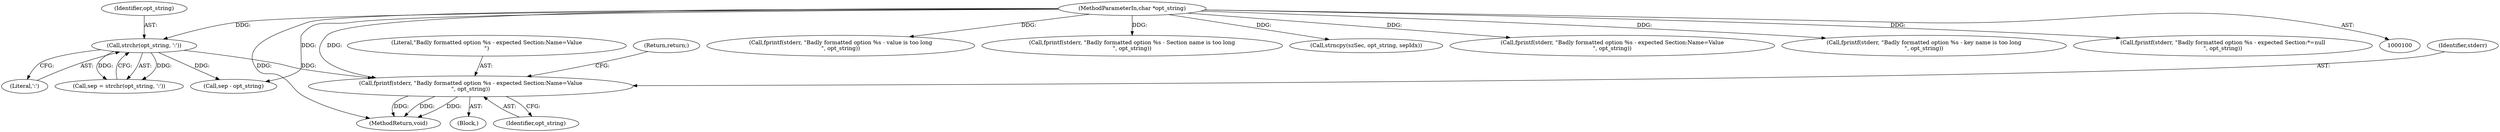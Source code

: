 digraph "0_gpac_35ab4475a7df9b2a4bcab235e379c0c3ec543658_2@API" {
"1000117" [label="(Call,fprintf(stderr, \"Badly formatted option %s - expected Section:Name=Value\n\", opt_string))"];
"1000110" [label="(Call,strchr(opt_string, ':'))"];
"1000101" [label="(MethodParameterIn,char *opt_string)"];
"1000116" [label="(Block,)"];
"1000201" [label="(Call,fprintf(stderr, \"Badly formatted option %s - value is too long\n\", opt_string))"];
"1000117" [label="(Call,fprintf(stderr, \"Badly formatted option %s - expected Section:Name=Value\n\", opt_string))"];
"1000252" [label="(MethodReturn,void)"];
"1000119" [label="(Literal,\"Badly formatted option %s - expected Section:Name=Value\n\")"];
"1000135" [label="(Call,fprintf(stderr, \"Badly formatted option %s - Section name is too long\n\", opt_string))"];
"1000121" [label="(Return,return;)"];
"1000120" [label="(Identifier,opt_string)"];
"1000112" [label="(Literal,':')"];
"1000110" [label="(Call,strchr(opt_string, ':'))"];
"1000101" [label="(MethodParameterIn,char *opt_string)"];
"1000111" [label="(Identifier,opt_string)"];
"1000140" [label="(Call,strncpy(szSec, opt_string, sepIdx))"];
"1000160" [label="(Call,fprintf(stderr, \"Badly formatted option %s - expected Section:Name=Value\n\", opt_string))"];
"1000178" [label="(Call,fprintf(stderr, \"Badly formatted option %s - key name is too long\n\", opt_string))"];
"1000222" [label="(Call,fprintf(stderr, \"Badly formatted option %s - expected Section:*=null\n\", opt_string))"];
"1000108" [label="(Call,sep = strchr(opt_string, ':'))"];
"1000118" [label="(Identifier,stderr)"];
"1000126" [label="(Call,sep - opt_string)"];
"1000117" -> "1000116"  [label="AST: "];
"1000117" -> "1000120"  [label="CFG: "];
"1000118" -> "1000117"  [label="AST: "];
"1000119" -> "1000117"  [label="AST: "];
"1000120" -> "1000117"  [label="AST: "];
"1000121" -> "1000117"  [label="CFG: "];
"1000117" -> "1000252"  [label="DDG: "];
"1000117" -> "1000252"  [label="DDG: "];
"1000117" -> "1000252"  [label="DDG: "];
"1000110" -> "1000117"  [label="DDG: "];
"1000101" -> "1000117"  [label="DDG: "];
"1000110" -> "1000108"  [label="AST: "];
"1000110" -> "1000112"  [label="CFG: "];
"1000111" -> "1000110"  [label="AST: "];
"1000112" -> "1000110"  [label="AST: "];
"1000108" -> "1000110"  [label="CFG: "];
"1000110" -> "1000108"  [label="DDG: "];
"1000110" -> "1000108"  [label="DDG: "];
"1000101" -> "1000110"  [label="DDG: "];
"1000110" -> "1000126"  [label="DDG: "];
"1000101" -> "1000100"  [label="AST: "];
"1000101" -> "1000252"  [label="DDG: "];
"1000101" -> "1000126"  [label="DDG: "];
"1000101" -> "1000135"  [label="DDG: "];
"1000101" -> "1000140"  [label="DDG: "];
"1000101" -> "1000160"  [label="DDG: "];
"1000101" -> "1000178"  [label="DDG: "];
"1000101" -> "1000201"  [label="DDG: "];
"1000101" -> "1000222"  [label="DDG: "];
}
